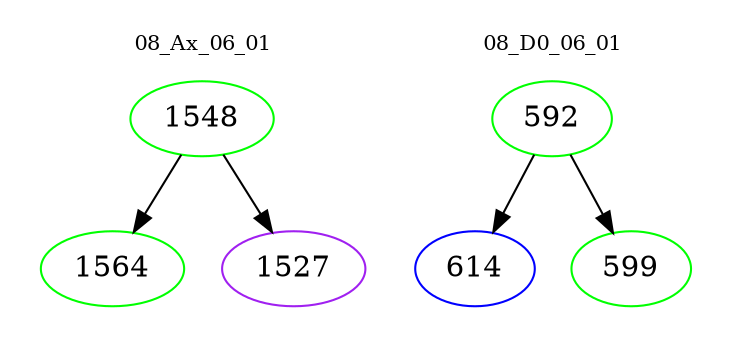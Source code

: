 digraph{
subgraph cluster_0 {
color = white
label = "08_Ax_06_01";
fontsize=10;
T0_1548 [label="1548", color="green"]
T0_1548 -> T0_1564 [color="black"]
T0_1564 [label="1564", color="green"]
T0_1548 -> T0_1527 [color="black"]
T0_1527 [label="1527", color="purple"]
}
subgraph cluster_1 {
color = white
label = "08_D0_06_01";
fontsize=10;
T1_592 [label="592", color="green"]
T1_592 -> T1_614 [color="black"]
T1_614 [label="614", color="blue"]
T1_592 -> T1_599 [color="black"]
T1_599 [label="599", color="green"]
}
}
